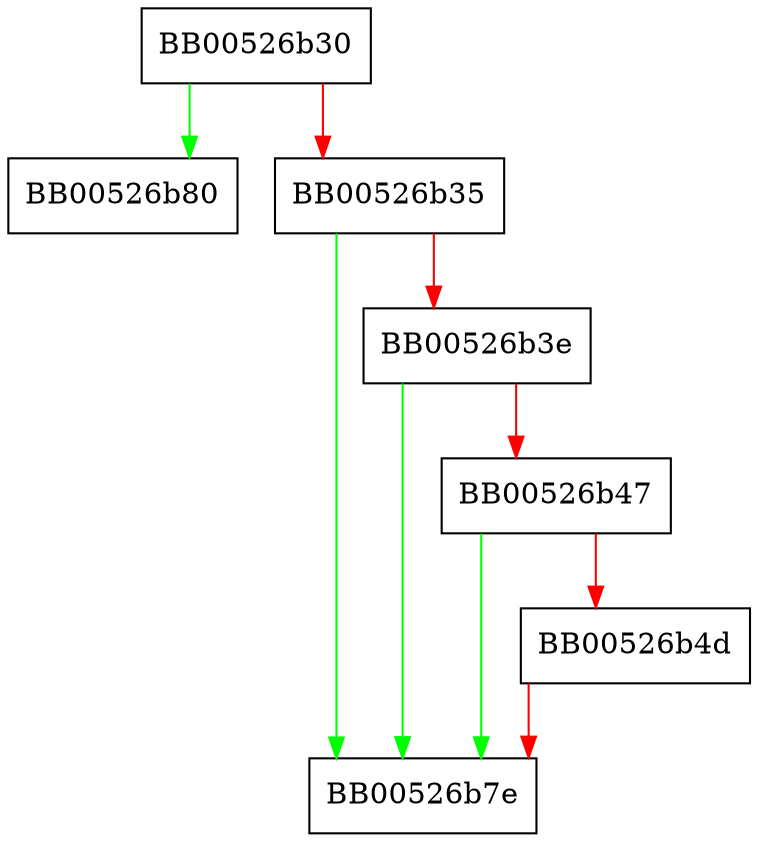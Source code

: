 digraph ossl_asn1_enc_free {
  node [shape="box"];
  graph [splines=ortho];
  BB00526b30 -> BB00526b80 [color="green"];
  BB00526b30 -> BB00526b35 [color="red"];
  BB00526b35 -> BB00526b7e [color="green"];
  BB00526b35 -> BB00526b3e [color="red"];
  BB00526b3e -> BB00526b7e [color="green"];
  BB00526b3e -> BB00526b47 [color="red"];
  BB00526b47 -> BB00526b7e [color="green"];
  BB00526b47 -> BB00526b4d [color="red"];
  BB00526b4d -> BB00526b7e [color="red"];
}